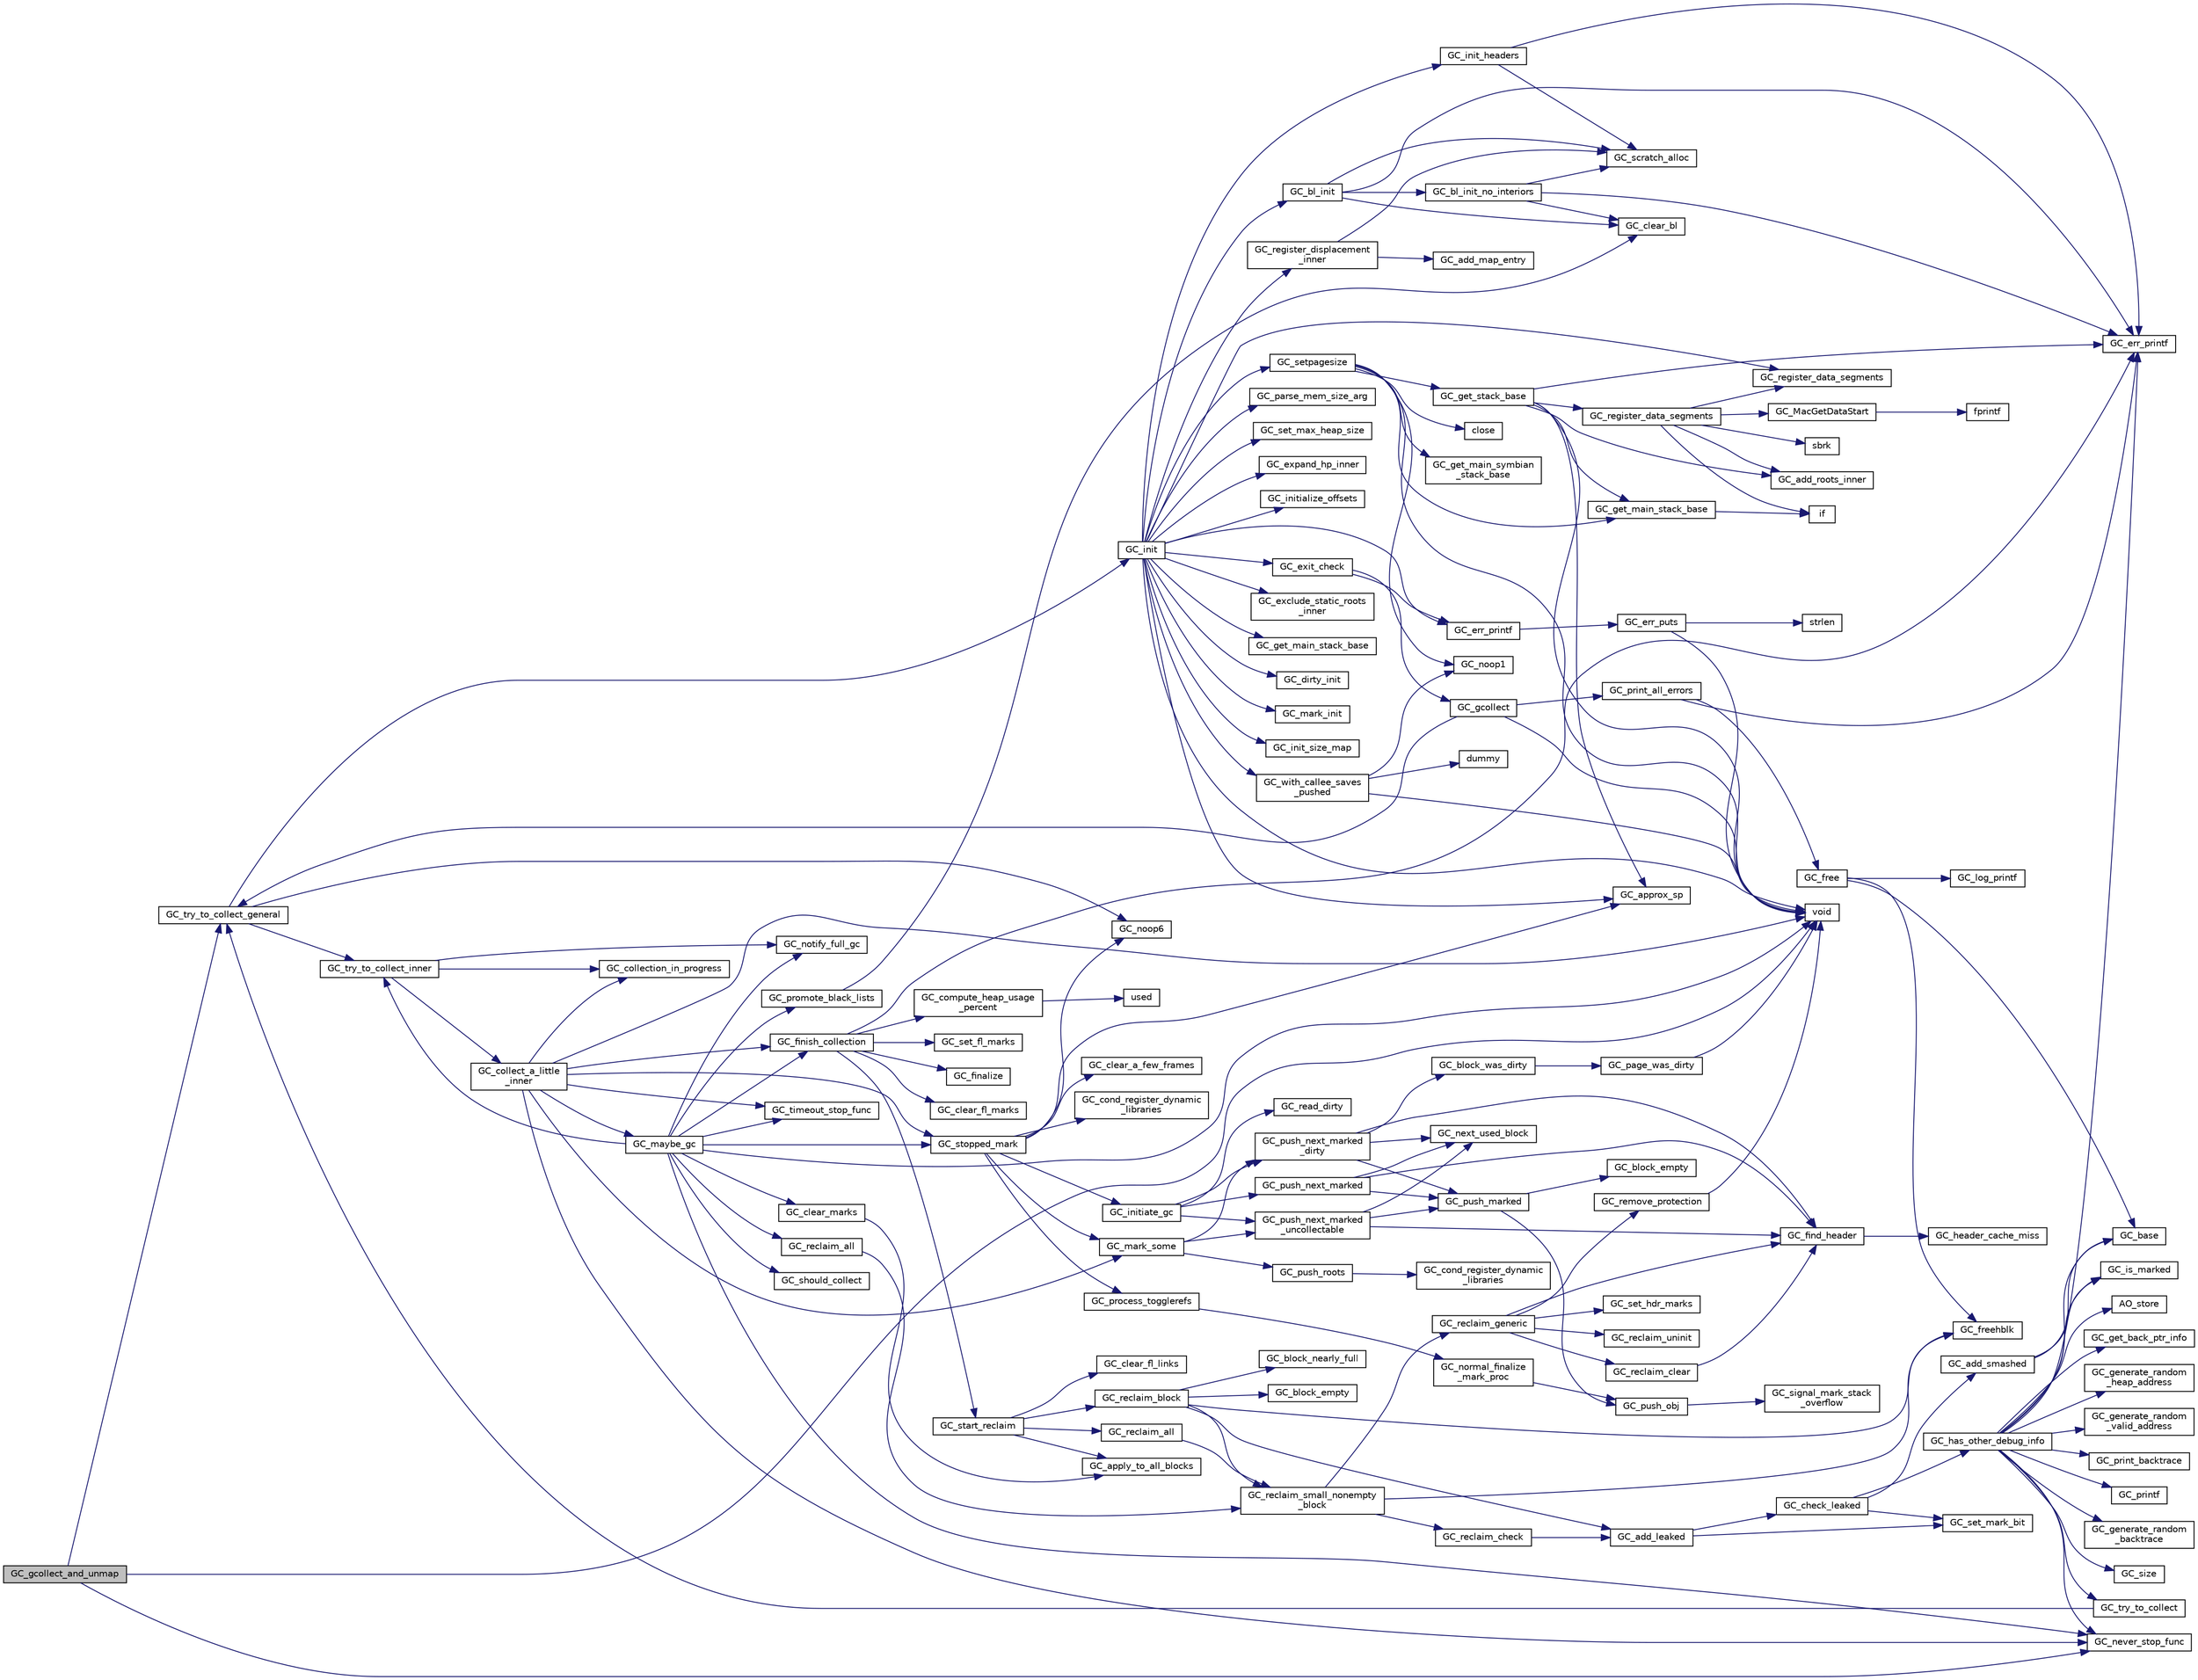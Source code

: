 digraph "GC_gcollect_and_unmap"
{
  edge [fontname="Helvetica",fontsize="10",labelfontname="Helvetica",labelfontsize="10"];
  node [fontname="Helvetica",fontsize="10",shape=record];
  rankdir="LR";
  Node1508 [label="GC_gcollect_and_unmap",height=0.2,width=0.4,color="black", fillcolor="grey75", style="filled", fontcolor="black"];
  Node1508 -> Node1509 [color="midnightblue",fontsize="10",style="solid",fontname="Helvetica"];
  Node1509 [label="void",height=0.2,width=0.4,color="black", fillcolor="white", style="filled",URL="$d0/daa/gc_8h.html#a7e0f997409f0b1753e44b648fcd6fc39"];
  Node1508 -> Node1510 [color="midnightblue",fontsize="10",style="solid",fontname="Helvetica"];
  Node1510 [label="GC_try_to_collect_general",height=0.2,width=0.4,color="black", fillcolor="white", style="filled",URL="$d9/d39/alloc_8c.html#a70b496ceee236d78b93b578c73695d6a"];
  Node1510 -> Node1511 [color="midnightblue",fontsize="10",style="solid",fontname="Helvetica"];
  Node1511 [label="GC_init",height=0.2,width=0.4,color="black", fillcolor="white", style="filled",URL="$d0/daa/gc_8h.html#a16a0e282a07c598595436b79e88d6e00"];
  Node1511 -> Node1509 [color="midnightblue",fontsize="10",style="solid",fontname="Helvetica"];
  Node1511 -> Node1512 [color="midnightblue",fontsize="10",style="solid",fontname="Helvetica"];
  Node1512 [label="GC_setpagesize",height=0.2,width=0.4,color="black", fillcolor="white", style="filled",URL="$dd/d79/gc__priv_8h.html#a69f36e8eacdbd088bfd0fe6b8187d13f"];
  Node1512 -> Node1513 [color="midnightblue",fontsize="10",style="solid",fontname="Helvetica"];
  Node1513 [label="GC_get_stack_base",height=0.2,width=0.4,color="black", fillcolor="white", style="filled",URL="$d2/d3c/os__dep_8c.html#a09251998bd28d60637173777b72fec2f"];
  Node1513 -> Node1514 [color="midnightblue",fontsize="10",style="solid",fontname="Helvetica"];
  Node1514 [label="GC_get_main_stack_base",height=0.2,width=0.4,color="black", fillcolor="white", style="filled",URL="$d2/d3c/os__dep_8c.html#af9cca322f452a3242d4ddae4f582ace7"];
  Node1514 -> Node1515 [color="midnightblue",fontsize="10",style="solid",fontname="Helvetica"];
  Node1515 [label="if",height=0.2,width=0.4,color="black", fillcolor="white", style="filled",URL="$dc/ddc/3rd_party_2flex-2_85_835_2parse_8c.html#a5468319b5337c3d6192d299ceb3062fc"];
  Node1513 -> Node1516 [color="midnightblue",fontsize="10",style="solid",fontname="Helvetica"];
  Node1516 [label="GC_approx_sp",height=0.2,width=0.4,color="black", fillcolor="white", style="filled",URL="$dd/d79/gc__priv_8h.html#a63ad3c8487c6bdefff474f15bb986e81"];
  Node1513 -> Node1517 [color="midnightblue",fontsize="10",style="solid",fontname="Helvetica"];
  Node1517 [label="GC_register_data_segments",height=0.2,width=0.4,color="black", fillcolor="white", style="filled",URL="$d2/d3c/os__dep_8c.html#a3d0d3f82fd76148cd7432d53d70b1fc6"];
  Node1517 -> Node1515 [color="midnightblue",fontsize="10",style="solid",fontname="Helvetica"];
  Node1517 -> Node1518 [color="midnightblue",fontsize="10",style="solid",fontname="Helvetica"];
  Node1518 [label="GC_register_data_segments",height=0.2,width=0.4,color="black", fillcolor="white", style="filled",URL="$df/db9/_amiga_o_s_8c.html#a3d0d3f82fd76148cd7432d53d70b1fc6"];
  Node1517 -> Node1519 [color="midnightblue",fontsize="10",style="solid",fontname="Helvetica"];
  Node1519 [label="GC_add_roots_inner",height=0.2,width=0.4,color="black", fillcolor="white", style="filled",URL="$dd/d79/gc__priv_8h.html#a75a78418f0a04f04ffd9edd82461f646"];
  Node1517 -> Node1520 [color="midnightblue",fontsize="10",style="solid",fontname="Helvetica"];
  Node1520 [label="sbrk",height=0.2,width=0.4,color="black", fillcolor="white", style="filled",URL="$d4/d98/g_09_09malloc_8c.html#af449de63ece64281502c546e6c491cc3"];
  Node1517 -> Node1521 [color="midnightblue",fontsize="10",style="solid",fontname="Helvetica"];
  Node1521 [label="GC_MacGetDataStart",height=0.2,width=0.4,color="black", fillcolor="white", style="filled",URL="$de/d92/_mac_o_s_8c.html#af0f592ca26979a59bef5485b6b146f17"];
  Node1521 -> Node1522 [color="midnightblue",fontsize="10",style="solid",fontname="Helvetica"];
  Node1522 [label="fprintf",height=0.2,width=0.4,color="black", fillcolor="white", style="filled",URL="$d2/d8c/examplehs038_8m.html#ae272956ea74f28b2f067d455fead331f"];
  Node1513 -> Node1523 [color="midnightblue",fontsize="10",style="solid",fontname="Helvetica"];
  Node1523 [label="GC_err_printf",height=0.2,width=0.4,color="black", fillcolor="white", style="filled",URL="$dd/d79/gc__priv_8h.html#a515817b1cc28538efe42e953361e6cb1"];
  Node1513 -> Node1519 [color="midnightblue",fontsize="10",style="solid",fontname="Helvetica"];
  Node1513 -> Node1509 [color="midnightblue",fontsize="10",style="solid",fontname="Helvetica"];
  Node1512 -> Node1509 [color="midnightblue",fontsize="10",style="solid",fontname="Helvetica"];
  Node1512 -> Node1524 [color="midnightblue",fontsize="10",style="solid",fontname="Helvetica"];
  Node1524 [label="GC_noop1",height=0.2,width=0.4,color="black", fillcolor="white", style="filled",URL="$d0/daa/gc_8h.html#a233015def2a1752a7feb7c81d34f89e6"];
  Node1512 -> Node1525 [color="midnightblue",fontsize="10",style="solid",fontname="Helvetica"];
  Node1525 [label="close",height=0.2,width=0.4,color="black", fillcolor="white", style="filled",URL="$de/def/kim__info_8m.html#aff74ba1ae73082324b3adcbdd8d78860"];
  Node1512 -> Node1514 [color="midnightblue",fontsize="10",style="solid",fontname="Helvetica"];
  Node1512 -> Node1526 [color="midnightblue",fontsize="10",style="solid",fontname="Helvetica"];
  Node1526 [label="GC_get_main_symbian\l_stack_base",height=0.2,width=0.4,color="black", fillcolor="white", style="filled",URL="$df/dac/symbian_8cpp.html#a4abe4d117f7529e3efefad688145a791"];
  Node1511 -> Node1527 [color="midnightblue",fontsize="10",style="solid",fontname="Helvetica"];
  Node1527 [label="GC_err_printf",height=0.2,width=0.4,color="black", fillcolor="white", style="filled",URL="$de/dd3/gc_2misc_8c.html#a65add866e165472e33077885ab5cb57d"];
  Node1527 -> Node1528 [color="midnightblue",fontsize="10",style="solid",fontname="Helvetica"];
  Node1528 [label="GC_err_puts",height=0.2,width=0.4,color="black", fillcolor="white", style="filled",URL="$de/dd3/gc_2misc_8c.html#ac8e0ae3d9050e13056af620d0395c587"];
  Node1528 -> Node1509 [color="midnightblue",fontsize="10",style="solid",fontname="Helvetica"];
  Node1528 -> Node1529 [color="midnightblue",fontsize="10",style="solid",fontname="Helvetica"];
  Node1529 [label="strlen",height=0.2,width=0.4,color="black", fillcolor="white", style="filled",URL="$d7/d57/iregex_8c.html#a492442620ce65db20fe7297b43cbca65"];
  Node1511 -> Node1530 [color="midnightblue",fontsize="10",style="solid",fontname="Helvetica"];
  Node1530 [label="GC_exclude_static_roots\l_inner",height=0.2,width=0.4,color="black", fillcolor="white", style="filled",URL="$dd/d79/gc__priv_8h.html#a9de5e042f9c16b0710e64611cfa92539"];
  Node1511 -> Node1531 [color="midnightblue",fontsize="10",style="solid",fontname="Helvetica"];
  Node1531 [label="GC_get_main_stack_base",height=0.2,width=0.4,color="black", fillcolor="white", style="filled",URL="$df/db9/_amiga_o_s_8c.html#af9cca322f452a3242d4ddae4f582ace7"];
  Node1511 -> Node1516 [color="midnightblue",fontsize="10",style="solid",fontname="Helvetica"];
  Node1511 -> Node1532 [color="midnightblue",fontsize="10",style="solid",fontname="Helvetica"];
  Node1532 [label="GC_dirty_init",height=0.2,width=0.4,color="black", fillcolor="white", style="filled",URL="$dd/d79/gc__priv_8h.html#a29a51493303bec3663137cb9ca6d2343"];
  Node1511 -> Node1518 [color="midnightblue",fontsize="10",style="solid",fontname="Helvetica"];
  Node1511 -> Node1533 [color="midnightblue",fontsize="10",style="solid",fontname="Helvetica"];
  Node1533 [label="GC_init_headers",height=0.2,width=0.4,color="black", fillcolor="white", style="filled",URL="$d2/d22/headers_8c.html#ab7801e7a7fe68245da22dff8da4dfa63"];
  Node1533 -> Node1534 [color="midnightblue",fontsize="10",style="solid",fontname="Helvetica"];
  Node1534 [label="GC_scratch_alloc",height=0.2,width=0.4,color="black", fillcolor="white", style="filled",URL="$d2/d22/headers_8c.html#ad4012dbe01b6c85c8c21b76e5d42b460"];
  Node1533 -> Node1523 [color="midnightblue",fontsize="10",style="solid",fontname="Helvetica"];
  Node1511 -> Node1535 [color="midnightblue",fontsize="10",style="solid",fontname="Helvetica"];
  Node1535 [label="GC_bl_init",height=0.2,width=0.4,color="black", fillcolor="white", style="filled",URL="$db/d5f/blacklst_8c.html#af4183eead1835a06b5062b1a9980df57"];
  Node1535 -> Node1536 [color="midnightblue",fontsize="10",style="solid",fontname="Helvetica"];
  Node1536 [label="GC_bl_init_no_interiors",height=0.2,width=0.4,color="black", fillcolor="white", style="filled",URL="$db/d5f/blacklst_8c.html#aa959cb7ecd954c5ce71a307a95e917b0"];
  Node1536 -> Node1534 [color="midnightblue",fontsize="10",style="solid",fontname="Helvetica"];
  Node1536 -> Node1523 [color="midnightblue",fontsize="10",style="solid",fontname="Helvetica"];
  Node1536 -> Node1537 [color="midnightblue",fontsize="10",style="solid",fontname="Helvetica"];
  Node1537 [label="GC_clear_bl",height=0.2,width=0.4,color="black", fillcolor="white", style="filled",URL="$db/d5f/blacklst_8c.html#abffd8217465e2a2af662066fae2c46b3"];
  Node1535 -> Node1534 [color="midnightblue",fontsize="10",style="solid",fontname="Helvetica"];
  Node1535 -> Node1523 [color="midnightblue",fontsize="10",style="solid",fontname="Helvetica"];
  Node1535 -> Node1537 [color="midnightblue",fontsize="10",style="solid",fontname="Helvetica"];
  Node1511 -> Node1538 [color="midnightblue",fontsize="10",style="solid",fontname="Helvetica"];
  Node1538 [label="GC_mark_init",height=0.2,width=0.4,color="black", fillcolor="white", style="filled",URL="$dd/d79/gc__priv_8h.html#a64108c12ea06e23af7be1d9c872be526"];
  Node1511 -> Node1539 [color="midnightblue",fontsize="10",style="solid",fontname="Helvetica"];
  Node1539 [label="GC_parse_mem_size_arg",height=0.2,width=0.4,color="black", fillcolor="white", style="filled",URL="$de/dd3/gc_2misc_8c.html#ad6fefa01e4246ef7c4658456d0c8d51c"];
  Node1511 -> Node1540 [color="midnightblue",fontsize="10",style="solid",fontname="Helvetica"];
  Node1540 [label="GC_set_max_heap_size",height=0.2,width=0.4,color="black", fillcolor="white", style="filled",URL="$d9/d39/alloc_8c.html#a19ab7146b88522de1093da71555be260"];
  Node1511 -> Node1541 [color="midnightblue",fontsize="10",style="solid",fontname="Helvetica"];
  Node1541 [label="GC_expand_hp_inner",height=0.2,width=0.4,color="black", fillcolor="white", style="filled",URL="$d9/d39/alloc_8c.html#ac5bcf928b3ddcd0be79f3b8e276ecb5c"];
  Node1511 -> Node1542 [color="midnightblue",fontsize="10",style="solid",fontname="Helvetica"];
  Node1542 [label="GC_initialize_offsets",height=0.2,width=0.4,color="black", fillcolor="white", style="filled",URL="$dd/d79/gc__priv_8h.html#abbd44583f2d985e9a2eb30303beb8f97"];
  Node1511 -> Node1543 [color="midnightblue",fontsize="10",style="solid",fontname="Helvetica"];
  Node1543 [label="GC_register_displacement\l_inner",height=0.2,width=0.4,color="black", fillcolor="white", style="filled",URL="$dd/d79/gc__priv_8h.html#a2a2204a2386781556aa1d3d70eb9bd04"];
  Node1543 -> Node1544 [color="midnightblue",fontsize="10",style="solid",fontname="Helvetica"];
  Node1544 [label="GC_add_map_entry",height=0.2,width=0.4,color="black", fillcolor="white", style="filled",URL="$dd/d79/gc__priv_8h.html#ac2326c77652399203efc82c6b971dc4e"];
  Node1543 -> Node1534 [color="midnightblue",fontsize="10",style="solid",fontname="Helvetica"];
  Node1511 -> Node1545 [color="midnightblue",fontsize="10",style="solid",fontname="Helvetica"];
  Node1545 [label="GC_init_size_map",height=0.2,width=0.4,color="black", fillcolor="white", style="filled",URL="$de/dd3/gc_2misc_8c.html#a8630ca36a509b7a5b0ff5091b59f261a"];
  Node1511 -> Node1546 [color="midnightblue",fontsize="10",style="solid",fontname="Helvetica"];
  Node1546 [label="GC_with_callee_saves\l_pushed",height=0.2,width=0.4,color="black", fillcolor="white", style="filled",URL="$dd/d79/gc__priv_8h.html#a6af56dbaf871f19819e42a5445771613"];
  Node1546 -> Node1547 [color="midnightblue",fontsize="10",style="solid",fontname="Helvetica"];
  Node1547 [label="dummy",height=0.2,width=0.4,color="black", fillcolor="white", style="filled",URL="$d7/d6b/ipoma-dummy_8f.html#a14e68597ab81208552434ccd2a9e8f4f"];
  Node1546 -> Node1524 [color="midnightblue",fontsize="10",style="solid",fontname="Helvetica"];
  Node1546 -> Node1509 [color="midnightblue",fontsize="10",style="solid",fontname="Helvetica"];
  Node1511 -> Node1548 [color="midnightblue",fontsize="10",style="solid",fontname="Helvetica"];
  Node1548 [label="GC_exit_check",height=0.2,width=0.4,color="black", fillcolor="white", style="filled",URL="$de/dd3/gc_2misc_8c.html#aebed0843915f857a3004b0b9fc88846e"];
  Node1548 -> Node1549 [color="midnightblue",fontsize="10",style="solid",fontname="Helvetica"];
  Node1549 [label="GC_gcollect",height=0.2,width=0.4,color="black", fillcolor="white", style="filled",URL="$d9/d39/alloc_8c.html#a726a8653def8e4e16be7e29c7617c7d5"];
  Node1549 -> Node1509 [color="midnightblue",fontsize="10",style="solid",fontname="Helvetica"];
  Node1549 -> Node1510 [color="midnightblue",fontsize="10",style="solid",fontname="Helvetica"];
  Node1549 -> Node1550 [color="midnightblue",fontsize="10",style="solid",fontname="Helvetica"];
  Node1550 [label="GC_print_all_errors",height=0.2,width=0.4,color="black", fillcolor="white", style="filled",URL="$dd/d79/gc__priv_8h.html#a9153adf9cf216b060c3ca8e2e69529db"];
  Node1550 -> Node1523 [color="midnightblue",fontsize="10",style="solid",fontname="Helvetica"];
  Node1550 -> Node1551 [color="midnightblue",fontsize="10",style="solid",fontname="Helvetica"];
  Node1551 [label="GC_free",height=0.2,width=0.4,color="black", fillcolor="white", style="filled",URL="$d0/daa/gc_8h.html#aef11fb85e24d9cdb7da9ef9df26d45b3"];
  Node1551 -> Node1552 [color="midnightblue",fontsize="10",style="solid",fontname="Helvetica"];
  Node1552 [label="GC_log_printf",height=0.2,width=0.4,color="black", fillcolor="white", style="filled",URL="$dd/d79/gc__priv_8h.html#ada843fec7ffa10957a47951e0691f73b"];
  Node1551 -> Node1553 [color="midnightblue",fontsize="10",style="solid",fontname="Helvetica"];
  Node1553 [label="GC_base",height=0.2,width=0.4,color="black", fillcolor="white", style="filled",URL="$d0/daa/gc_8h.html#a8b93cd0c8d9c312bbdf0e679d10b680a"];
  Node1551 -> Node1554 [color="midnightblue",fontsize="10",style="solid",fontname="Helvetica"];
  Node1554 [label="GC_freehblk",height=0.2,width=0.4,color="black", fillcolor="white", style="filled",URL="$d8/d86/allchblk_8c.html#a2c41d1fbfff96311052f54041d5c659a"];
  Node1548 -> Node1527 [color="midnightblue",fontsize="10",style="solid",fontname="Helvetica"];
  Node1510 -> Node1555 [color="midnightblue",fontsize="10",style="solid",fontname="Helvetica"];
  Node1555 [label="GC_noop6",height=0.2,width=0.4,color="black", fillcolor="white", style="filled",URL="$dd/d79/gc__priv_8h.html#acb8ad0deabff4b0f2dd9dda6c7bd7190"];
  Node1510 -> Node1556 [color="midnightblue",fontsize="10",style="solid",fontname="Helvetica"];
  Node1556 [label="GC_try_to_collect_inner",height=0.2,width=0.4,color="black", fillcolor="white", style="filled",URL="$d9/d39/alloc_8c.html#a2add6e03db26dd061369fb1116eae67d"];
  Node1556 -> Node1557 [color="midnightblue",fontsize="10",style="solid",fontname="Helvetica"];
  Node1557 [label="GC_collection_in_progress",height=0.2,width=0.4,color="black", fillcolor="white", style="filled",URL="$dd/d79/gc__priv_8h.html#a0784f4bbd76df30f0d547e848e570d75"];
  Node1556 -> Node1558 [color="midnightblue",fontsize="10",style="solid",fontname="Helvetica"];
  Node1558 [label="GC_collect_a_little\l_inner",height=0.2,width=0.4,color="black", fillcolor="white", style="filled",URL="$d9/d39/alloc_8c.html#aa4521e4ff77319368671db2f7cc56ca4"];
  Node1558 -> Node1557 [color="midnightblue",fontsize="10",style="solid",fontname="Helvetica"];
  Node1558 -> Node1559 [color="midnightblue",fontsize="10",style="solid",fontname="Helvetica"];
  Node1559 [label="GC_mark_some",height=0.2,width=0.4,color="black", fillcolor="white", style="filled",URL="$dd/d79/gc__priv_8h.html#abc58b74d8f082c09663afed967bf7bd1"];
  Node1559 -> Node1560 [color="midnightblue",fontsize="10",style="solid",fontname="Helvetica"];
  Node1560 [label="GC_push_next_marked\l_dirty",height=0.2,width=0.4,color="black", fillcolor="white", style="filled",URL="$d1/db7/mark_8c.html#a2b64914843f3267ea62fb8cf095cb09d"];
  Node1560 -> Node1561 [color="midnightblue",fontsize="10",style="solid",fontname="Helvetica"];
  Node1561 [label="GC_next_used_block",height=0.2,width=0.4,color="black", fillcolor="white", style="filled",URL="$d2/d22/headers_8c.html#a6e4b2c04b60a205269287bedeae8753c"];
  Node1560 -> Node1562 [color="midnightblue",fontsize="10",style="solid",fontname="Helvetica"];
  Node1562 [label="GC_find_header",height=0.2,width=0.4,color="black", fillcolor="white", style="filled",URL="$d2/d22/headers_8c.html#a82a38fd3345ecdd1ab8e84422ed16022"];
  Node1562 -> Node1563 [color="midnightblue",fontsize="10",style="solid",fontname="Helvetica"];
  Node1563 [label="GC_header_cache_miss",height=0.2,width=0.4,color="black", fillcolor="white", style="filled",URL="$d2/d22/headers_8c.html#a6713a42cf8bb9b399bc20947f771b5c7"];
  Node1560 -> Node1564 [color="midnightblue",fontsize="10",style="solid",fontname="Helvetica"];
  Node1564 [label="GC_block_was_dirty",height=0.2,width=0.4,color="black", fillcolor="white", style="filled",URL="$d1/db7/mark_8c.html#ad3dbd3d31eb43d2ad442e22d523fd716"];
  Node1564 -> Node1565 [color="midnightblue",fontsize="10",style="solid",fontname="Helvetica"];
  Node1565 [label="GC_page_was_dirty",height=0.2,width=0.4,color="black", fillcolor="white", style="filled",URL="$dd/d79/gc__priv_8h.html#a6fa44797f4bbb69a231f72a3255960fe"];
  Node1565 -> Node1509 [color="midnightblue",fontsize="10",style="solid",fontname="Helvetica"];
  Node1560 -> Node1566 [color="midnightblue",fontsize="10",style="solid",fontname="Helvetica"];
  Node1566 [label="GC_push_marked",height=0.2,width=0.4,color="black", fillcolor="white", style="filled",URL="$d1/db7/mark_8c.html#a3f6c642633cbcf2c4960bbb02a6b305c"];
  Node1566 -> Node1567 [color="midnightblue",fontsize="10",style="solid",fontname="Helvetica"];
  Node1567 [label="GC_block_empty",height=0.2,width=0.4,color="black", fillcolor="white", style="filled",URL="$dd/d79/gc__priv_8h.html#a492e5047848f1c2ee71297f76085b687"];
  Node1566 -> Node1568 [color="midnightblue",fontsize="10",style="solid",fontname="Helvetica"];
  Node1568 [label="GC_push_obj",height=0.2,width=0.4,color="black", fillcolor="white", style="filled",URL="$d8/d2e/gc__pmark_8h.html#a3bf1b3df20d6725c7b48570dc6334ae9"];
  Node1568 -> Node1569 [color="midnightblue",fontsize="10",style="solid",fontname="Helvetica"];
  Node1569 [label="GC_signal_mark_stack\l_overflow",height=0.2,width=0.4,color="black", fillcolor="white", style="filled",URL="$d8/d2e/gc__pmark_8h.html#ac7235e2e6e7dee5b8d82acb48bbf7c47"];
  Node1559 -> Node1570 [color="midnightblue",fontsize="10",style="solid",fontname="Helvetica"];
  Node1570 [label="GC_push_roots",height=0.2,width=0.4,color="black", fillcolor="white", style="filled",URL="$dd/d79/gc__priv_8h.html#aa286e2246387f4caab7aab61bd61c4f8"];
  Node1570 -> Node1571 [color="midnightblue",fontsize="10",style="solid",fontname="Helvetica"];
  Node1571 [label="GC_cond_register_dynamic\l_libraries",height=0.2,width=0.4,color="black", fillcolor="white", style="filled",URL="$dd/d54/mark__rts_8c.html#a8d8ac1f3d8195087879027a5c35988bb"];
  Node1559 -> Node1572 [color="midnightblue",fontsize="10",style="solid",fontname="Helvetica"];
  Node1572 [label="GC_push_next_marked\l_uncollectable",height=0.2,width=0.4,color="black", fillcolor="white", style="filled",URL="$d1/db7/mark_8c.html#ac45e0725fc752de3102a602c1f0cea01"];
  Node1572 -> Node1561 [color="midnightblue",fontsize="10",style="solid",fontname="Helvetica"];
  Node1572 -> Node1562 [color="midnightblue",fontsize="10",style="solid",fontname="Helvetica"];
  Node1572 -> Node1566 [color="midnightblue",fontsize="10",style="solid",fontname="Helvetica"];
  Node1558 -> Node1573 [color="midnightblue",fontsize="10",style="solid",fontname="Helvetica"];
  Node1573 [label="GC_stopped_mark",height=0.2,width=0.4,color="black", fillcolor="white", style="filled",URL="$d9/d39/alloc_8c.html#a770f751cf8819cb41e0cf38b7a36ef33"];
  Node1573 -> Node1574 [color="midnightblue",fontsize="10",style="solid",fontname="Helvetica"];
  Node1574 [label="GC_cond_register_dynamic\l_libraries",height=0.2,width=0.4,color="black", fillcolor="white", style="filled",URL="$dd/d79/gc__priv_8h.html#a8d8ac1f3d8195087879027a5c35988bb"];
  Node1573 -> Node1575 [color="midnightblue",fontsize="10",style="solid",fontname="Helvetica"];
  Node1575 [label="GC_process_togglerefs",height=0.2,width=0.4,color="black", fillcolor="white", style="filled",URL="$d3/d1e/finalize_8c.html#aa9239d76bc7e48761f3c53969bbc59bf"];
  Node1575 -> Node1576 [color="midnightblue",fontsize="10",style="solid",fontname="Helvetica"];
  Node1576 [label="GC_normal_finalize\l_mark_proc",height=0.2,width=0.4,color="black", fillcolor="white", style="filled",URL="$d3/d1e/finalize_8c.html#ad08f29bfcd6a376a69cedd2f97586baa"];
  Node1576 -> Node1568 [color="midnightblue",fontsize="10",style="solid",fontname="Helvetica"];
  Node1573 -> Node1577 [color="midnightblue",fontsize="10",style="solid",fontname="Helvetica"];
  Node1577 [label="GC_clear_a_few_frames",height=0.2,width=0.4,color="black", fillcolor="white", style="filled",URL="$d9/d39/alloc_8c.html#a4dccf283b324c02707dc118d2c76a82e"];
  Node1573 -> Node1555 [color="midnightblue",fontsize="10",style="solid",fontname="Helvetica"];
  Node1573 -> Node1578 [color="midnightblue",fontsize="10",style="solid",fontname="Helvetica"];
  Node1578 [label="GC_initiate_gc",height=0.2,width=0.4,color="black", fillcolor="white", style="filled",URL="$dd/d79/gc__priv_8h.html#a84c21b48dfdf4029f20f20bcd03fabc5"];
  Node1578 -> Node1579 [color="midnightblue",fontsize="10",style="solid",fontname="Helvetica"];
  Node1579 [label="GC_read_dirty",height=0.2,width=0.4,color="black", fillcolor="white", style="filled",URL="$dd/d79/gc__priv_8h.html#ac54bdf2543cf0a3459be3ee5aac96e18"];
  Node1578 -> Node1560 [color="midnightblue",fontsize="10",style="solid",fontname="Helvetica"];
  Node1578 -> Node1580 [color="midnightblue",fontsize="10",style="solid",fontname="Helvetica"];
  Node1580 [label="GC_push_next_marked",height=0.2,width=0.4,color="black", fillcolor="white", style="filled",URL="$d1/db7/mark_8c.html#a85138116d042be2501da35dac96baa00"];
  Node1580 -> Node1561 [color="midnightblue",fontsize="10",style="solid",fontname="Helvetica"];
  Node1580 -> Node1562 [color="midnightblue",fontsize="10",style="solid",fontname="Helvetica"];
  Node1580 -> Node1566 [color="midnightblue",fontsize="10",style="solid",fontname="Helvetica"];
  Node1578 -> Node1572 [color="midnightblue",fontsize="10",style="solid",fontname="Helvetica"];
  Node1573 -> Node1559 [color="midnightblue",fontsize="10",style="solid",fontname="Helvetica"];
  Node1573 -> Node1516 [color="midnightblue",fontsize="10",style="solid",fontname="Helvetica"];
  Node1558 -> Node1581 [color="midnightblue",fontsize="10",style="solid",fontname="Helvetica"];
  Node1581 [label="GC_timeout_stop_func",height=0.2,width=0.4,color="black", fillcolor="white", style="filled",URL="$d9/d39/alloc_8c.html#a4ff1e49182c4fb83f2e6aa1c7ded2071"];
  Node1558 -> Node1509 [color="midnightblue",fontsize="10",style="solid",fontname="Helvetica"];
  Node1558 -> Node1582 [color="midnightblue",fontsize="10",style="solid",fontname="Helvetica"];
  Node1582 [label="GC_never_stop_func",height=0.2,width=0.4,color="black", fillcolor="white", style="filled",URL="$d9/d39/alloc_8c.html#a198983e95d71e4daf794092f12618009"];
  Node1558 -> Node1583 [color="midnightblue",fontsize="10",style="solid",fontname="Helvetica"];
  Node1583 [label="GC_finish_collection",height=0.2,width=0.4,color="black", fillcolor="white", style="filled",URL="$d9/d39/alloc_8c.html#a3c34c8a98cd8b3be1725944ba54701ad"];
  Node1583 -> Node1584 [color="midnightblue",fontsize="10",style="solid",fontname="Helvetica"];
  Node1584 [label="GC_set_fl_marks",height=0.2,width=0.4,color="black", fillcolor="white", style="filled",URL="$d9/d39/alloc_8c.html#a48dd9a512111c483ccdae63a89a10e59"];
  Node1583 -> Node1585 [color="midnightblue",fontsize="10",style="solid",fontname="Helvetica"];
  Node1585 [label="GC_start_reclaim",height=0.2,width=0.4,color="black", fillcolor="white", style="filled",URL="$dd/d79/gc__priv_8h.html#a3d4aa82f45c24b3b7a8eb3e607582995"];
  Node1585 -> Node1586 [color="midnightblue",fontsize="10",style="solid",fontname="Helvetica"];
  Node1586 [label="GC_clear_fl_links",height=0.2,width=0.4,color="black", fillcolor="white", style="filled",URL="$d7/d0b/reclaim_8c.html#a8dd938713e06c8a0434bb0063e4fe1ff"];
  Node1585 -> Node1587 [color="midnightblue",fontsize="10",style="solid",fontname="Helvetica"];
  Node1587 [label="GC_apply_to_all_blocks",height=0.2,width=0.4,color="black", fillcolor="white", style="filled",URL="$d2/d22/headers_8c.html#a48a8aa76f61165c1116bb7a3a52d9ac5"];
  Node1585 -> Node1588 [color="midnightblue",fontsize="10",style="solid",fontname="Helvetica"];
  Node1588 [label="GC_reclaim_block",height=0.2,width=0.4,color="black", fillcolor="white", style="filled",URL="$d7/d0b/reclaim_8c.html#a7721e31790b860809f5b25aef40ac673"];
  Node1588 -> Node1589 [color="midnightblue",fontsize="10",style="solid",fontname="Helvetica"];
  Node1589 [label="GC_add_leaked",height=0.2,width=0.4,color="black", fillcolor="white", style="filled",URL="$d7/d0b/reclaim_8c.html#afccf6e87c1d8bdbe9ea41221a3dc78ad"];
  Node1589 -> Node1590 [color="midnightblue",fontsize="10",style="solid",fontname="Helvetica"];
  Node1590 [label="GC_check_leaked",height=0.2,width=0.4,color="black", fillcolor="white", style="filled",URL="$d3/d7b/dbg__mlc_8c.html#a4985b7b1cc5846b5fc372ada1a410071"];
  Node1590 -> Node1591 [color="midnightblue",fontsize="10",style="solid",fontname="Helvetica"];
  Node1591 [label="GC_has_other_debug_info",height=0.2,width=0.4,color="black", fillcolor="white", style="filled",URL="$d3/d7b/dbg__mlc_8c.html#a1e8d4ec327bfee97d5936431e51c3ef6"];
  Node1591 -> Node1592 [color="midnightblue",fontsize="10",style="solid",fontname="Helvetica"];
  Node1592 [label="GC_size",height=0.2,width=0.4,color="black", fillcolor="white", style="filled",URL="$d0/daa/gc_8h.html#a8e4b29a6f09c281e53721eba5f206cf8"];
  Node1591 -> Node1593 [color="midnightblue",fontsize="10",style="solid",fontname="Helvetica"];
  Node1593 [label="AO_store",height=0.2,width=0.4,color="black", fillcolor="white", style="filled",URL="$de/da5/generic-small_8h.html#aa31bf334f050b63089046aa522cacdc9"];
  Node1591 -> Node1594 [color="midnightblue",fontsize="10",style="solid",fontname="Helvetica"];
  Node1594 [label="GC_get_back_ptr_info",height=0.2,width=0.4,color="black", fillcolor="white", style="filled",URL="$d1/d12/gc__backptr_8h.html#adf1bbdb7ae913d2c830b03c68a46dbc4"];
  Node1591 -> Node1553 [color="midnightblue",fontsize="10",style="solid",fontname="Helvetica"];
  Node1591 -> Node1595 [color="midnightblue",fontsize="10",style="solid",fontname="Helvetica"];
  Node1595 [label="GC_generate_random\l_heap_address",height=0.2,width=0.4,color="black", fillcolor="white", style="filled",URL="$d1/d12/gc__backptr_8h.html#a1d6517e661024a0531a120458a888654"];
  Node1591 -> Node1596 [color="midnightblue",fontsize="10",style="solid",fontname="Helvetica"];
  Node1596 [label="GC_generate_random\l_valid_address",height=0.2,width=0.4,color="black", fillcolor="white", style="filled",URL="$d1/d12/gc__backptr_8h.html#a1a7cecbc608801ff228aa5b9a63203fb"];
  Node1591 -> Node1597 [color="midnightblue",fontsize="10",style="solid",fontname="Helvetica"];
  Node1597 [label="GC_is_marked",height=0.2,width=0.4,color="black", fillcolor="white", style="filled",URL="$d4/d23/gc__mark_8h.html#a268392cfc127d2574a72a58dd517e926"];
  Node1591 -> Node1598 [color="midnightblue",fontsize="10",style="solid",fontname="Helvetica"];
  Node1598 [label="GC_print_backtrace",height=0.2,width=0.4,color="black", fillcolor="white", style="filled",URL="$d1/d12/gc__backptr_8h.html#aae6654dbd1cbf8f9169002044dca341c"];
  Node1591 -> Node1523 [color="midnightblue",fontsize="10",style="solid",fontname="Helvetica"];
  Node1591 -> Node1599 [color="midnightblue",fontsize="10",style="solid",fontname="Helvetica"];
  Node1599 [label="GC_printf",height=0.2,width=0.4,color="black", fillcolor="white", style="filled",URL="$dd/d79/gc__priv_8h.html#af88bfca208f01c5a5b986b6875d279c5"];
  Node1591 -> Node1600 [color="midnightblue",fontsize="10",style="solid",fontname="Helvetica"];
  Node1600 [label="GC_generate_random\l_backtrace",height=0.2,width=0.4,color="black", fillcolor="white", style="filled",URL="$d1/d12/gc__backptr_8h.html#abf6a51b99f26482e856763f27018f009"];
  Node1591 -> Node1601 [color="midnightblue",fontsize="10",style="solid",fontname="Helvetica"];
  Node1601 [label="GC_try_to_collect",height=0.2,width=0.4,color="black", fillcolor="white", style="filled",URL="$d9/d39/alloc_8c.html#ad5a1cc1b1694e4370eef16ec02100a0a"];
  Node1601 -> Node1510 [color="midnightblue",fontsize="10",style="solid",fontname="Helvetica"];
  Node1591 -> Node1582 [color="midnightblue",fontsize="10",style="solid",fontname="Helvetica"];
  Node1590 -> Node1602 [color="midnightblue",fontsize="10",style="solid",fontname="Helvetica"];
  Node1602 [label="GC_set_mark_bit",height=0.2,width=0.4,color="black", fillcolor="white", style="filled",URL="$d4/d23/gc__mark_8h.html#afb10ec125839271f2b9194b33de195d0"];
  Node1590 -> Node1603 [color="midnightblue",fontsize="10",style="solid",fontname="Helvetica"];
  Node1603 [label="GC_add_smashed",height=0.2,width=0.4,color="black", fillcolor="white", style="filled",URL="$d3/d7b/dbg__mlc_8c.html#a25d9083b1d677389672528b7e55c0ce6"];
  Node1603 -> Node1597 [color="midnightblue",fontsize="10",style="solid",fontname="Helvetica"];
  Node1603 -> Node1553 [color="midnightblue",fontsize="10",style="solid",fontname="Helvetica"];
  Node1589 -> Node1602 [color="midnightblue",fontsize="10",style="solid",fontname="Helvetica"];
  Node1588 -> Node1554 [color="midnightblue",fontsize="10",style="solid",fontname="Helvetica"];
  Node1588 -> Node1604 [color="midnightblue",fontsize="10",style="solid",fontname="Helvetica"];
  Node1604 [label="GC_block_empty",height=0.2,width=0.4,color="black", fillcolor="white", style="filled",URL="$d7/d0b/reclaim_8c.html#a492e5047848f1c2ee71297f76085b687"];
  Node1588 -> Node1605 [color="midnightblue",fontsize="10",style="solid",fontname="Helvetica"];
  Node1605 [label="GC_reclaim_small_nonempty\l_block",height=0.2,width=0.4,color="black", fillcolor="white", style="filled",URL="$d7/d0b/reclaim_8c.html#a713b42be146628271b9fceb7e768ded4"];
  Node1605 -> Node1606 [color="midnightblue",fontsize="10",style="solid",fontname="Helvetica"];
  Node1606 [label="GC_reclaim_check",height=0.2,width=0.4,color="black", fillcolor="white", style="filled",URL="$d7/d0b/reclaim_8c.html#a0bf4ca5537f7291287c78c2b67194525"];
  Node1606 -> Node1589 [color="midnightblue",fontsize="10",style="solid",fontname="Helvetica"];
  Node1605 -> Node1607 [color="midnightblue",fontsize="10",style="solid",fontname="Helvetica"];
  Node1607 [label="GC_reclaim_generic",height=0.2,width=0.4,color="black", fillcolor="white", style="filled",URL="$d7/d0b/reclaim_8c.html#a1cd641bd689b35751eeffdf2cab254fa"];
  Node1607 -> Node1562 [color="midnightblue",fontsize="10",style="solid",fontname="Helvetica"];
  Node1607 -> Node1608 [color="midnightblue",fontsize="10",style="solid",fontname="Helvetica"];
  Node1608 [label="GC_remove_protection",height=0.2,width=0.4,color="black", fillcolor="white", style="filled",URL="$dd/d79/gc__priv_8h.html#ac4f8d20ee0d59bc2cab4984343affea6"];
  Node1608 -> Node1509 [color="midnightblue",fontsize="10",style="solid",fontname="Helvetica"];
  Node1607 -> Node1609 [color="midnightblue",fontsize="10",style="solid",fontname="Helvetica"];
  Node1609 [label="GC_reclaim_clear",height=0.2,width=0.4,color="black", fillcolor="white", style="filled",URL="$d7/d0b/reclaim_8c.html#adf998593d510bd7665a5afa02cfeafbb"];
  Node1609 -> Node1562 [color="midnightblue",fontsize="10",style="solid",fontname="Helvetica"];
  Node1607 -> Node1610 [color="midnightblue",fontsize="10",style="solid",fontname="Helvetica"];
  Node1610 [label="GC_reclaim_uninit",height=0.2,width=0.4,color="black", fillcolor="white", style="filled",URL="$d7/d0b/reclaim_8c.html#ad162b1b61ccfb458d43b30023a882204"];
  Node1607 -> Node1611 [color="midnightblue",fontsize="10",style="solid",fontname="Helvetica"];
  Node1611 [label="GC_set_hdr_marks",height=0.2,width=0.4,color="black", fillcolor="white", style="filled",URL="$dd/d79/gc__priv_8h.html#ad83b8023011c333edd39adb21458dbd4"];
  Node1605 -> Node1554 [color="midnightblue",fontsize="10",style="solid",fontname="Helvetica"];
  Node1588 -> Node1612 [color="midnightblue",fontsize="10",style="solid",fontname="Helvetica"];
  Node1612 [label="GC_block_nearly_full",height=0.2,width=0.4,color="black", fillcolor="white", style="filled",URL="$d7/d0b/reclaim_8c.html#af026f6b9910679586f5492b505fbf407"];
  Node1585 -> Node1613 [color="midnightblue",fontsize="10",style="solid",fontname="Helvetica"];
  Node1613 [label="GC_reclaim_all",height=0.2,width=0.4,color="black", fillcolor="white", style="filled",URL="$d7/d0b/reclaim_8c.html#a07f36a322f6a08a42590b6b6933836c1"];
  Node1613 -> Node1605 [color="midnightblue",fontsize="10",style="solid",fontname="Helvetica"];
  Node1583 -> Node1614 [color="midnightblue",fontsize="10",style="solid",fontname="Helvetica"];
  Node1614 [label="GC_finalize",height=0.2,width=0.4,color="black", fillcolor="white", style="filled",URL="$d3/d1e/finalize_8c.html#aff4d08c622dd7510013587fcf7dd5326"];
  Node1583 -> Node1523 [color="midnightblue",fontsize="10",style="solid",fontname="Helvetica"];
  Node1583 -> Node1615 [color="midnightblue",fontsize="10",style="solid",fontname="Helvetica"];
  Node1615 [label="GC_clear_fl_marks",height=0.2,width=0.4,color="black", fillcolor="white", style="filled",URL="$d9/d39/alloc_8c.html#a9d14aaea713b0429ba5af5d7c7f1d4fa"];
  Node1583 -> Node1616 [color="midnightblue",fontsize="10",style="solid",fontname="Helvetica"];
  Node1616 [label="GC_compute_heap_usage\l_percent",height=0.2,width=0.4,color="black", fillcolor="white", style="filled",URL="$d9/d39/alloc_8c.html#ac738a54dc74b82adbc9ae90b5ea945ea"];
  Node1616 -> Node1617 [color="midnightblue",fontsize="10",style="solid",fontname="Helvetica"];
  Node1617 [label="used",height=0.2,width=0.4,color="black", fillcolor="white", style="filled",URL="$da/d25/_c_vode_set_options_8m.html#a11233cb8dd1c3244481b806257aaf22c"];
  Node1558 -> Node1618 [color="midnightblue",fontsize="10",style="solid",fontname="Helvetica"];
  Node1618 [label="GC_maybe_gc",height=0.2,width=0.4,color="black", fillcolor="white", style="filled",URL="$d9/d39/alloc_8c.html#a052bd8f73260d5517da328ec80bf2803"];
  Node1618 -> Node1619 [color="midnightblue",fontsize="10",style="solid",fontname="Helvetica"];
  Node1619 [label="GC_should_collect",height=0.2,width=0.4,color="black", fillcolor="white", style="filled",URL="$d9/d39/alloc_8c.html#acd4e74215cc34d11e02482518139ea4e"];
  Node1618 -> Node1556 [color="midnightblue",fontsize="10",style="solid",fontname="Helvetica"];
  Node1618 -> Node1582 [color="midnightblue",fontsize="10",style="solid",fontname="Helvetica"];
  Node1618 -> Node1620 [color="midnightblue",fontsize="10",style="solid",fontname="Helvetica"];
  Node1620 [label="GC_promote_black_lists",height=0.2,width=0.4,color="black", fillcolor="white", style="filled",URL="$db/d5f/blacklst_8c.html#a73c55ff2c441aea8590938040a7ad7b9"];
  Node1620 -> Node1537 [color="midnightblue",fontsize="10",style="solid",fontname="Helvetica"];
  Node1618 -> Node1509 [color="midnightblue",fontsize="10",style="solid",fontname="Helvetica"];
  Node1618 -> Node1621 [color="midnightblue",fontsize="10",style="solid",fontname="Helvetica"];
  Node1621 [label="GC_reclaim_all",height=0.2,width=0.4,color="black", fillcolor="white", style="filled",URL="$dd/d79/gc__priv_8h.html#a07f36a322f6a08a42590b6b6933836c1"];
  Node1621 -> Node1605 [color="midnightblue",fontsize="10",style="solid",fontname="Helvetica"];
  Node1618 -> Node1622 [color="midnightblue",fontsize="10",style="solid",fontname="Helvetica"];
  Node1622 [label="GC_notify_full_gc",height=0.2,width=0.4,color="black", fillcolor="white", style="filled",URL="$d9/d39/alloc_8c.html#aef07d92d52614ec0fe7f92e0f906e9e4"];
  Node1618 -> Node1623 [color="midnightblue",fontsize="10",style="solid",fontname="Helvetica"];
  Node1623 [label="GC_clear_marks",height=0.2,width=0.4,color="black", fillcolor="white", style="filled",URL="$dd/d79/gc__priv_8h.html#a369b11ea995b5788305a4e0ecb4caed8"];
  Node1623 -> Node1587 [color="midnightblue",fontsize="10",style="solid",fontname="Helvetica"];
  Node1618 -> Node1573 [color="midnightblue",fontsize="10",style="solid",fontname="Helvetica"];
  Node1618 -> Node1581 [color="midnightblue",fontsize="10",style="solid",fontname="Helvetica"];
  Node1618 -> Node1583 [color="midnightblue",fontsize="10",style="solid",fontname="Helvetica"];
  Node1556 -> Node1622 [color="midnightblue",fontsize="10",style="solid",fontname="Helvetica"];
  Node1508 -> Node1582 [color="midnightblue",fontsize="10",style="solid",fontname="Helvetica"];
}

